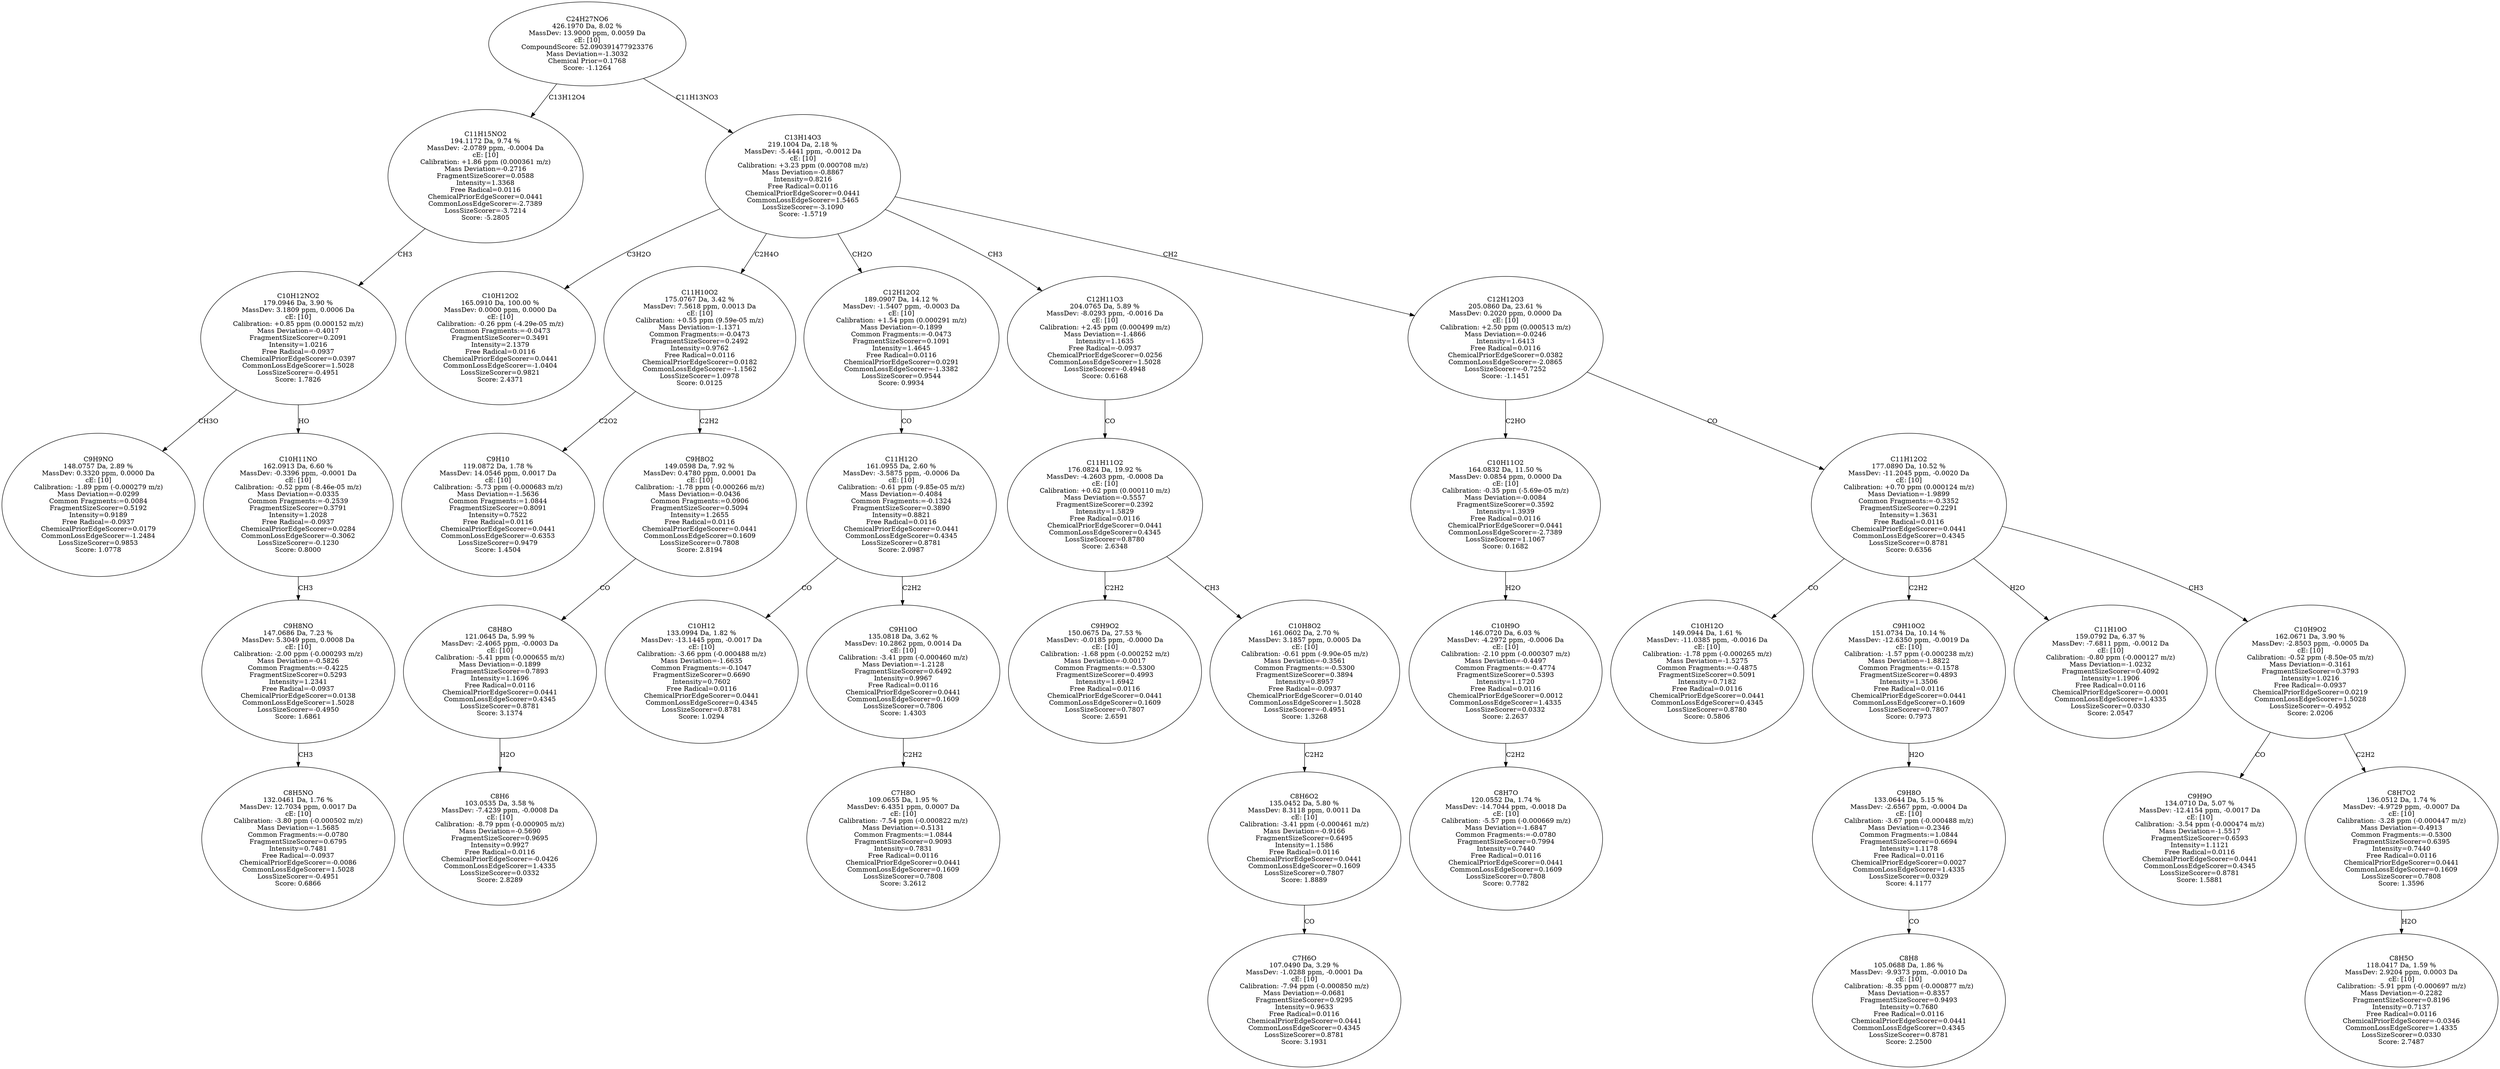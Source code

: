 strict digraph {
v1 [label="C9H9NO\n148.0757 Da, 2.89 %\nMassDev: 0.3320 ppm, 0.0000 Da\ncE: [10]\nCalibration: -1.89 ppm (-0.000279 m/z)\nMass Deviation=-0.0299\nCommon Fragments:=0.0084\nFragmentSizeScorer=0.5192\nIntensity=0.9189\nFree Radical=-0.0937\nChemicalPriorEdgeScorer=0.0179\nCommonLossEdgeScorer=-1.2484\nLossSizeScorer=0.9853\nScore: 1.0778"];
v2 [label="C8H5NO\n132.0461 Da, 1.76 %\nMassDev: 12.7034 ppm, 0.0017 Da\ncE: [10]\nCalibration: -3.80 ppm (-0.000502 m/z)\nMass Deviation=-1.5685\nCommon Fragments:=-0.0780\nFragmentSizeScorer=0.6795\nIntensity=0.7481\nFree Radical=-0.0937\nChemicalPriorEdgeScorer=-0.0086\nCommonLossEdgeScorer=1.5028\nLossSizeScorer=-0.4951\nScore: 0.6866"];
v3 [label="C9H8NO\n147.0686 Da, 7.23 %\nMassDev: 5.3049 ppm, 0.0008 Da\ncE: [10]\nCalibration: -2.00 ppm (-0.000293 m/z)\nMass Deviation=-0.5826\nCommon Fragments:=-0.4225\nFragmentSizeScorer=0.5293\nIntensity=1.2341\nFree Radical=-0.0937\nChemicalPriorEdgeScorer=0.0138\nCommonLossEdgeScorer=1.5028\nLossSizeScorer=-0.4950\nScore: 1.6861"];
v4 [label="C10H11NO\n162.0913 Da, 6.60 %\nMassDev: -0.3396 ppm, -0.0001 Da\ncE: [10]\nCalibration: -0.52 ppm (-8.46e-05 m/z)\nMass Deviation=-0.0335\nCommon Fragments:=-0.2539\nFragmentSizeScorer=0.3791\nIntensity=1.2028\nFree Radical=-0.0937\nChemicalPriorEdgeScorer=0.0284\nCommonLossEdgeScorer=-0.3062\nLossSizeScorer=-0.1230\nScore: 0.8000"];
v5 [label="C10H12NO2\n179.0946 Da, 3.90 %\nMassDev: 3.1809 ppm, 0.0006 Da\ncE: [10]\nCalibration: +0.85 ppm (0.000152 m/z)\nMass Deviation=-0.4017\nFragmentSizeScorer=0.2091\nIntensity=1.0216\nFree Radical=-0.0937\nChemicalPriorEdgeScorer=0.0397\nCommonLossEdgeScorer=1.5028\nLossSizeScorer=-0.4951\nScore: 1.7826"];
v6 [label="C11H15NO2\n194.1172 Da, 9.74 %\nMassDev: -2.0789 ppm, -0.0004 Da\ncE: [10]\nCalibration: +1.86 ppm (0.000361 m/z)\nMass Deviation=-0.2716\nFragmentSizeScorer=0.0588\nIntensity=1.3368\nFree Radical=0.0116\nChemicalPriorEdgeScorer=0.0441\nCommonLossEdgeScorer=-2.7389\nLossSizeScorer=-3.7214\nScore: -5.2805"];
v7 [label="C10H12O2\n165.0910 Da, 100.00 %\nMassDev: 0.0000 ppm, 0.0000 Da\ncE: [10]\nCalibration: -0.26 ppm (-4.29e-05 m/z)\nCommon Fragments:=-0.0473\nFragmentSizeScorer=0.3491\nIntensity=2.1379\nFree Radical=0.0116\nChemicalPriorEdgeScorer=0.0441\nCommonLossEdgeScorer=-1.0404\nLossSizeScorer=0.9821\nScore: 2.4371"];
v8 [label="C9H10\n119.0872 Da, 1.78 %\nMassDev: 14.0546 ppm, 0.0017 Da\ncE: [10]\nCalibration: -5.73 ppm (-0.000683 m/z)\nMass Deviation=-1.5636\nCommon Fragments:=1.0844\nFragmentSizeScorer=0.8091\nIntensity=0.7522\nFree Radical=0.0116\nChemicalPriorEdgeScorer=0.0441\nCommonLossEdgeScorer=-0.6353\nLossSizeScorer=0.9479\nScore: 1.4504"];
v9 [label="C8H6\n103.0535 Da, 3.58 %\nMassDev: -7.4239 ppm, -0.0008 Da\ncE: [10]\nCalibration: -8.79 ppm (-0.000905 m/z)\nMass Deviation=-0.5690\nFragmentSizeScorer=0.9695\nIntensity=0.9927\nFree Radical=0.0116\nChemicalPriorEdgeScorer=-0.0426\nCommonLossEdgeScorer=1.4335\nLossSizeScorer=0.0332\nScore: 2.8289"];
v10 [label="C8H8O\n121.0645 Da, 5.99 %\nMassDev: -2.4065 ppm, -0.0003 Da\ncE: [10]\nCalibration: -5.41 ppm (-0.000655 m/z)\nMass Deviation=-0.1899\nFragmentSizeScorer=0.7893\nIntensity=1.1696\nFree Radical=0.0116\nChemicalPriorEdgeScorer=0.0441\nCommonLossEdgeScorer=0.4345\nLossSizeScorer=0.8781\nScore: 3.1374"];
v11 [label="C9H8O2\n149.0598 Da, 7.92 %\nMassDev: 0.4780 ppm, 0.0001 Da\ncE: [10]\nCalibration: -1.78 ppm (-0.000266 m/z)\nMass Deviation=-0.0436\nCommon Fragments:=0.0906\nFragmentSizeScorer=0.5094\nIntensity=1.2655\nFree Radical=0.0116\nChemicalPriorEdgeScorer=0.0441\nCommonLossEdgeScorer=0.1609\nLossSizeScorer=0.7808\nScore: 2.8194"];
v12 [label="C11H10O2\n175.0767 Da, 3.42 %\nMassDev: 7.5618 ppm, 0.0013 Da\ncE: [10]\nCalibration: +0.55 ppm (9.59e-05 m/z)\nMass Deviation=-1.1371\nCommon Fragments:=-0.0473\nFragmentSizeScorer=0.2492\nIntensity=0.9762\nFree Radical=0.0116\nChemicalPriorEdgeScorer=0.0182\nCommonLossEdgeScorer=-1.1562\nLossSizeScorer=1.0978\nScore: 0.0125"];
v13 [label="C10H12\n133.0994 Da, 1.82 %\nMassDev: -13.1445 ppm, -0.0017 Da\ncE: [10]\nCalibration: -3.66 ppm (-0.000488 m/z)\nMass Deviation=-1.6635\nCommon Fragments:=-0.1047\nFragmentSizeScorer=0.6690\nIntensity=0.7602\nFree Radical=0.0116\nChemicalPriorEdgeScorer=0.0441\nCommonLossEdgeScorer=0.4345\nLossSizeScorer=0.8781\nScore: 1.0294"];
v14 [label="C7H8O\n109.0655 Da, 1.95 %\nMassDev: 6.4351 ppm, 0.0007 Da\ncE: [10]\nCalibration: -7.54 ppm (-0.000822 m/z)\nMass Deviation=-0.5131\nCommon Fragments:=1.0844\nFragmentSizeScorer=0.9093\nIntensity=0.7831\nFree Radical=0.0116\nChemicalPriorEdgeScorer=0.0441\nCommonLossEdgeScorer=0.1609\nLossSizeScorer=0.7808\nScore: 3.2612"];
v15 [label="C9H10O\n135.0818 Da, 3.62 %\nMassDev: 10.2862 ppm, 0.0014 Da\ncE: [10]\nCalibration: -3.41 ppm (-0.000460 m/z)\nMass Deviation=-1.2128\nFragmentSizeScorer=0.6492\nIntensity=0.9967\nFree Radical=0.0116\nChemicalPriorEdgeScorer=0.0441\nCommonLossEdgeScorer=0.1609\nLossSizeScorer=0.7806\nScore: 1.4303"];
v16 [label="C11H12O\n161.0955 Da, 2.60 %\nMassDev: -3.5875 ppm, -0.0006 Da\ncE: [10]\nCalibration: -0.61 ppm (-9.85e-05 m/z)\nMass Deviation=-0.4084\nCommon Fragments:=-0.1324\nFragmentSizeScorer=0.3890\nIntensity=0.8821\nFree Radical=0.0116\nChemicalPriorEdgeScorer=0.0441\nCommonLossEdgeScorer=0.4345\nLossSizeScorer=0.8781\nScore: 2.0987"];
v17 [label="C12H12O2\n189.0907 Da, 14.12 %\nMassDev: -1.5407 ppm, -0.0003 Da\ncE: [10]\nCalibration: +1.54 ppm (0.000291 m/z)\nMass Deviation=-0.1899\nCommon Fragments:=-0.0473\nFragmentSizeScorer=0.1091\nIntensity=1.4645\nFree Radical=0.0116\nChemicalPriorEdgeScorer=0.0291\nCommonLossEdgeScorer=-1.3382\nLossSizeScorer=0.9544\nScore: 0.9934"];
v18 [label="C9H9O2\n150.0675 Da, 27.53 %\nMassDev: -0.0185 ppm, -0.0000 Da\ncE: [10]\nCalibration: -1.68 ppm (-0.000252 m/z)\nMass Deviation=-0.0017\nCommon Fragments:=-0.5300\nFragmentSizeScorer=0.4993\nIntensity=1.6942\nFree Radical=0.0116\nChemicalPriorEdgeScorer=0.0441\nCommonLossEdgeScorer=0.1609\nLossSizeScorer=0.7807\nScore: 2.6591"];
v19 [label="C7H6O\n107.0490 Da, 3.29 %\nMassDev: -1.0288 ppm, -0.0001 Da\ncE: [10]\nCalibration: -7.94 ppm (-0.000850 m/z)\nMass Deviation=-0.0681\nFragmentSizeScorer=0.9295\nIntensity=0.9633\nFree Radical=0.0116\nChemicalPriorEdgeScorer=0.0441\nCommonLossEdgeScorer=0.4345\nLossSizeScorer=0.8781\nScore: 3.1931"];
v20 [label="C8H6O2\n135.0452 Da, 5.80 %\nMassDev: 8.3118 ppm, 0.0011 Da\ncE: [10]\nCalibration: -3.41 ppm (-0.000461 m/z)\nMass Deviation=-0.9166\nFragmentSizeScorer=0.6495\nIntensity=1.1586\nFree Radical=0.0116\nChemicalPriorEdgeScorer=0.0441\nCommonLossEdgeScorer=0.1609\nLossSizeScorer=0.7807\nScore: 1.8889"];
v21 [label="C10H8O2\n161.0602 Da, 2.70 %\nMassDev: 3.1857 ppm, 0.0005 Da\ncE: [10]\nCalibration: -0.61 ppm (-9.90e-05 m/z)\nMass Deviation=-0.3561\nCommon Fragments:=-0.5300\nFragmentSizeScorer=0.3894\nIntensity=0.8957\nFree Radical=-0.0937\nChemicalPriorEdgeScorer=0.0140\nCommonLossEdgeScorer=1.5028\nLossSizeScorer=-0.4951\nScore: 1.3268"];
v22 [label="C11H11O2\n176.0824 Da, 19.92 %\nMassDev: -4.2603 ppm, -0.0008 Da\ncE: [10]\nCalibration: +0.62 ppm (0.000110 m/z)\nMass Deviation=-0.5557\nFragmentSizeScorer=0.2392\nIntensity=1.5829\nFree Radical=0.0116\nChemicalPriorEdgeScorer=0.0441\nCommonLossEdgeScorer=0.4345\nLossSizeScorer=0.8780\nScore: 2.6348"];
v23 [label="C12H11O3\n204.0765 Da, 5.89 %\nMassDev: -8.0293 ppm, -0.0016 Da\ncE: [10]\nCalibration: +2.45 ppm (0.000499 m/z)\nMass Deviation=-1.4866\nIntensity=1.1635\nFree Radical=-0.0937\nChemicalPriorEdgeScorer=0.0256\nCommonLossEdgeScorer=1.5028\nLossSizeScorer=-0.4948\nScore: 0.6168"];
v24 [label="C8H7O\n120.0552 Da, 1.74 %\nMassDev: -14.7044 ppm, -0.0018 Da\ncE: [10]\nCalibration: -5.57 ppm (-0.000669 m/z)\nMass Deviation=-1.6847\nCommon Fragments:=-0.0780\nFragmentSizeScorer=0.7994\nIntensity=0.7440\nFree Radical=0.0116\nChemicalPriorEdgeScorer=0.0441\nCommonLossEdgeScorer=0.1609\nLossSizeScorer=0.7808\nScore: 0.7782"];
v25 [label="C10H9O\n146.0720 Da, 6.03 %\nMassDev: -4.2972 ppm, -0.0006 Da\ncE: [10]\nCalibration: -2.10 ppm (-0.000307 m/z)\nMass Deviation=-0.4497\nCommon Fragments:=-0.4774\nFragmentSizeScorer=0.5393\nIntensity=1.1720\nFree Radical=0.0116\nChemicalPriorEdgeScorer=0.0012\nCommonLossEdgeScorer=1.4335\nLossSizeScorer=0.0332\nScore: 2.2637"];
v26 [label="C10H11O2\n164.0832 Da, 11.50 %\nMassDev: 0.0854 ppm, 0.0000 Da\ncE: [10]\nCalibration: -0.35 ppm (-5.69e-05 m/z)\nMass Deviation=-0.0084\nFragmentSizeScorer=0.3592\nIntensity=1.3939\nFree Radical=0.0116\nChemicalPriorEdgeScorer=0.0441\nCommonLossEdgeScorer=-2.7389\nLossSizeScorer=1.1067\nScore: 0.1682"];
v27 [label="C10H12O\n149.0944 Da, 1.61 %\nMassDev: -11.0385 ppm, -0.0016 Da\ncE: [10]\nCalibration: -1.78 ppm (-0.000265 m/z)\nMass Deviation=-1.5275\nCommon Fragments:=-0.4875\nFragmentSizeScorer=0.5091\nIntensity=0.7182\nFree Radical=0.0116\nChemicalPriorEdgeScorer=0.0441\nCommonLossEdgeScorer=0.4345\nLossSizeScorer=0.8780\nScore: 0.5806"];
v28 [label="C8H8\n105.0688 Da, 1.86 %\nMassDev: -9.9373 ppm, -0.0010 Da\ncE: [10]\nCalibration: -8.35 ppm (-0.000877 m/z)\nMass Deviation=-0.8357\nFragmentSizeScorer=0.9493\nIntensity=0.7680\nFree Radical=0.0116\nChemicalPriorEdgeScorer=0.0441\nCommonLossEdgeScorer=0.4345\nLossSizeScorer=0.8781\nScore: 2.2500"];
v29 [label="C9H8O\n133.0644 Da, 5.15 %\nMassDev: -2.6567 ppm, -0.0004 Da\ncE: [10]\nCalibration: -3.67 ppm (-0.000488 m/z)\nMass Deviation=-0.2346\nCommon Fragments:=1.0844\nFragmentSizeScorer=0.6694\nIntensity=1.1178\nFree Radical=0.0116\nChemicalPriorEdgeScorer=0.0027\nCommonLossEdgeScorer=1.4335\nLossSizeScorer=0.0329\nScore: 4.1177"];
v30 [label="C9H10O2\n151.0734 Da, 10.14 %\nMassDev: -12.6350 ppm, -0.0019 Da\ncE: [10]\nCalibration: -1.57 ppm (-0.000238 m/z)\nMass Deviation=-1.8822\nCommon Fragments:=-0.1578\nFragmentSizeScorer=0.4893\nIntensity=1.3506\nFree Radical=0.0116\nChemicalPriorEdgeScorer=0.0441\nCommonLossEdgeScorer=0.1609\nLossSizeScorer=0.7807\nScore: 0.7973"];
v31 [label="C11H10O\n159.0792 Da, 6.37 %\nMassDev: -7.6811 ppm, -0.0012 Da\ncE: [10]\nCalibration: -0.80 ppm (-0.000127 m/z)\nMass Deviation=-1.0232\nFragmentSizeScorer=0.4092\nIntensity=1.1906\nFree Radical=0.0116\nChemicalPriorEdgeScorer=-0.0001\nCommonLossEdgeScorer=1.4335\nLossSizeScorer=0.0330\nScore: 2.0547"];
v32 [label="C9H9O\n134.0710 Da, 5.07 %\nMassDev: -12.4154 ppm, -0.0017 Da\ncE: [10]\nCalibration: -3.54 ppm (-0.000474 m/z)\nMass Deviation=-1.5517\nFragmentSizeScorer=0.6593\nIntensity=1.1121\nFree Radical=0.0116\nChemicalPriorEdgeScorer=0.0441\nCommonLossEdgeScorer=0.4345\nLossSizeScorer=0.8781\nScore: 1.5881"];
v33 [label="C8H5O\n118.0417 Da, 1.59 %\nMassDev: 2.9204 ppm, 0.0003 Da\ncE: [10]\nCalibration: -5.91 ppm (-0.000697 m/z)\nMass Deviation=-0.2282\nFragmentSizeScorer=0.8196\nIntensity=0.7137\nFree Radical=0.0116\nChemicalPriorEdgeScorer=-0.0346\nCommonLossEdgeScorer=1.4335\nLossSizeScorer=0.0330\nScore: 2.7487"];
v34 [label="C8H7O2\n136.0512 Da, 1.74 %\nMassDev: -4.9729 ppm, -0.0007 Da\ncE: [10]\nCalibration: -3.28 ppm (-0.000447 m/z)\nMass Deviation=-0.4913\nCommon Fragments:=-0.5300\nFragmentSizeScorer=0.6395\nIntensity=0.7440\nFree Radical=0.0116\nChemicalPriorEdgeScorer=0.0441\nCommonLossEdgeScorer=0.1609\nLossSizeScorer=0.7808\nScore: 1.3596"];
v35 [label="C10H9O2\n162.0671 Da, 3.90 %\nMassDev: -2.8503 ppm, -0.0005 Da\ncE: [10]\nCalibration: -0.52 ppm (-8.50e-05 m/z)\nMass Deviation=-0.3161\nFragmentSizeScorer=0.3793\nIntensity=1.0216\nFree Radical=-0.0937\nChemicalPriorEdgeScorer=0.0219\nCommonLossEdgeScorer=1.5028\nLossSizeScorer=-0.4952\nScore: 2.0206"];
v36 [label="C11H12O2\n177.0890 Da, 10.52 %\nMassDev: -11.2045 ppm, -0.0020 Da\ncE: [10]\nCalibration: +0.70 ppm (0.000124 m/z)\nMass Deviation=-1.9899\nCommon Fragments:=-0.3352\nFragmentSizeScorer=0.2291\nIntensity=1.3631\nFree Radical=0.0116\nChemicalPriorEdgeScorer=0.0441\nCommonLossEdgeScorer=0.4345\nLossSizeScorer=0.8781\nScore: 0.6356"];
v37 [label="C12H12O3\n205.0860 Da, 23.61 %\nMassDev: 0.2020 ppm, 0.0000 Da\ncE: [10]\nCalibration: +2.50 ppm (0.000513 m/z)\nMass Deviation=-0.0246\nIntensity=1.6413\nFree Radical=0.0116\nChemicalPriorEdgeScorer=0.0382\nCommonLossEdgeScorer=-2.0865\nLossSizeScorer=-0.7252\nScore: -1.1451"];
v38 [label="C13H14O3\n219.1004 Da, 2.18 %\nMassDev: -5.4441 ppm, -0.0012 Da\ncE: [10]\nCalibration: +3.23 ppm (0.000708 m/z)\nMass Deviation=-0.8867\nIntensity=0.8216\nFree Radical=0.0116\nChemicalPriorEdgeScorer=0.0441\nCommonLossEdgeScorer=1.5465\nLossSizeScorer=-3.1090\nScore: -1.5719"];
v39 [label="C24H27NO6\n426.1970 Da, 8.02 %\nMassDev: 13.9000 ppm, 0.0059 Da\ncE: [10]\nCompoundScore: 52.090391477923376\nMass Deviation=-1.3032\nChemical Prior=0.1768\nScore: -1.1264"];
v5 -> v1 [label="CH3O"];
v3 -> v2 [label="CH3"];
v4 -> v3 [label="CH3"];
v5 -> v4 [label="HO"];
v6 -> v5 [label="CH3"];
v39 -> v6 [label="C13H12O4"];
v38 -> v7 [label="C3H2O"];
v12 -> v8 [label="C2O2"];
v10 -> v9 [label="H2O"];
v11 -> v10 [label="CO"];
v12 -> v11 [label="C2H2"];
v38 -> v12 [label="C2H4O"];
v16 -> v13 [label="CO"];
v15 -> v14 [label="C2H2"];
v16 -> v15 [label="C2H2"];
v17 -> v16 [label="CO"];
v38 -> v17 [label="CH2O"];
v22 -> v18 [label="C2H2"];
v20 -> v19 [label="CO"];
v21 -> v20 [label="C2H2"];
v22 -> v21 [label="CH3"];
v23 -> v22 [label="CO"];
v38 -> v23 [label="CH3"];
v25 -> v24 [label="C2H2"];
v26 -> v25 [label="H2O"];
v37 -> v26 [label="C2HO"];
v36 -> v27 [label="CO"];
v29 -> v28 [label="CO"];
v30 -> v29 [label="H2O"];
v36 -> v30 [label="C2H2"];
v36 -> v31 [label="H2O"];
v35 -> v32 [label="CO"];
v34 -> v33 [label="H2O"];
v35 -> v34 [label="C2H2"];
v36 -> v35 [label="CH3"];
v37 -> v36 [label="CO"];
v38 -> v37 [label="CH2"];
v39 -> v38 [label="C11H13NO3"];
}